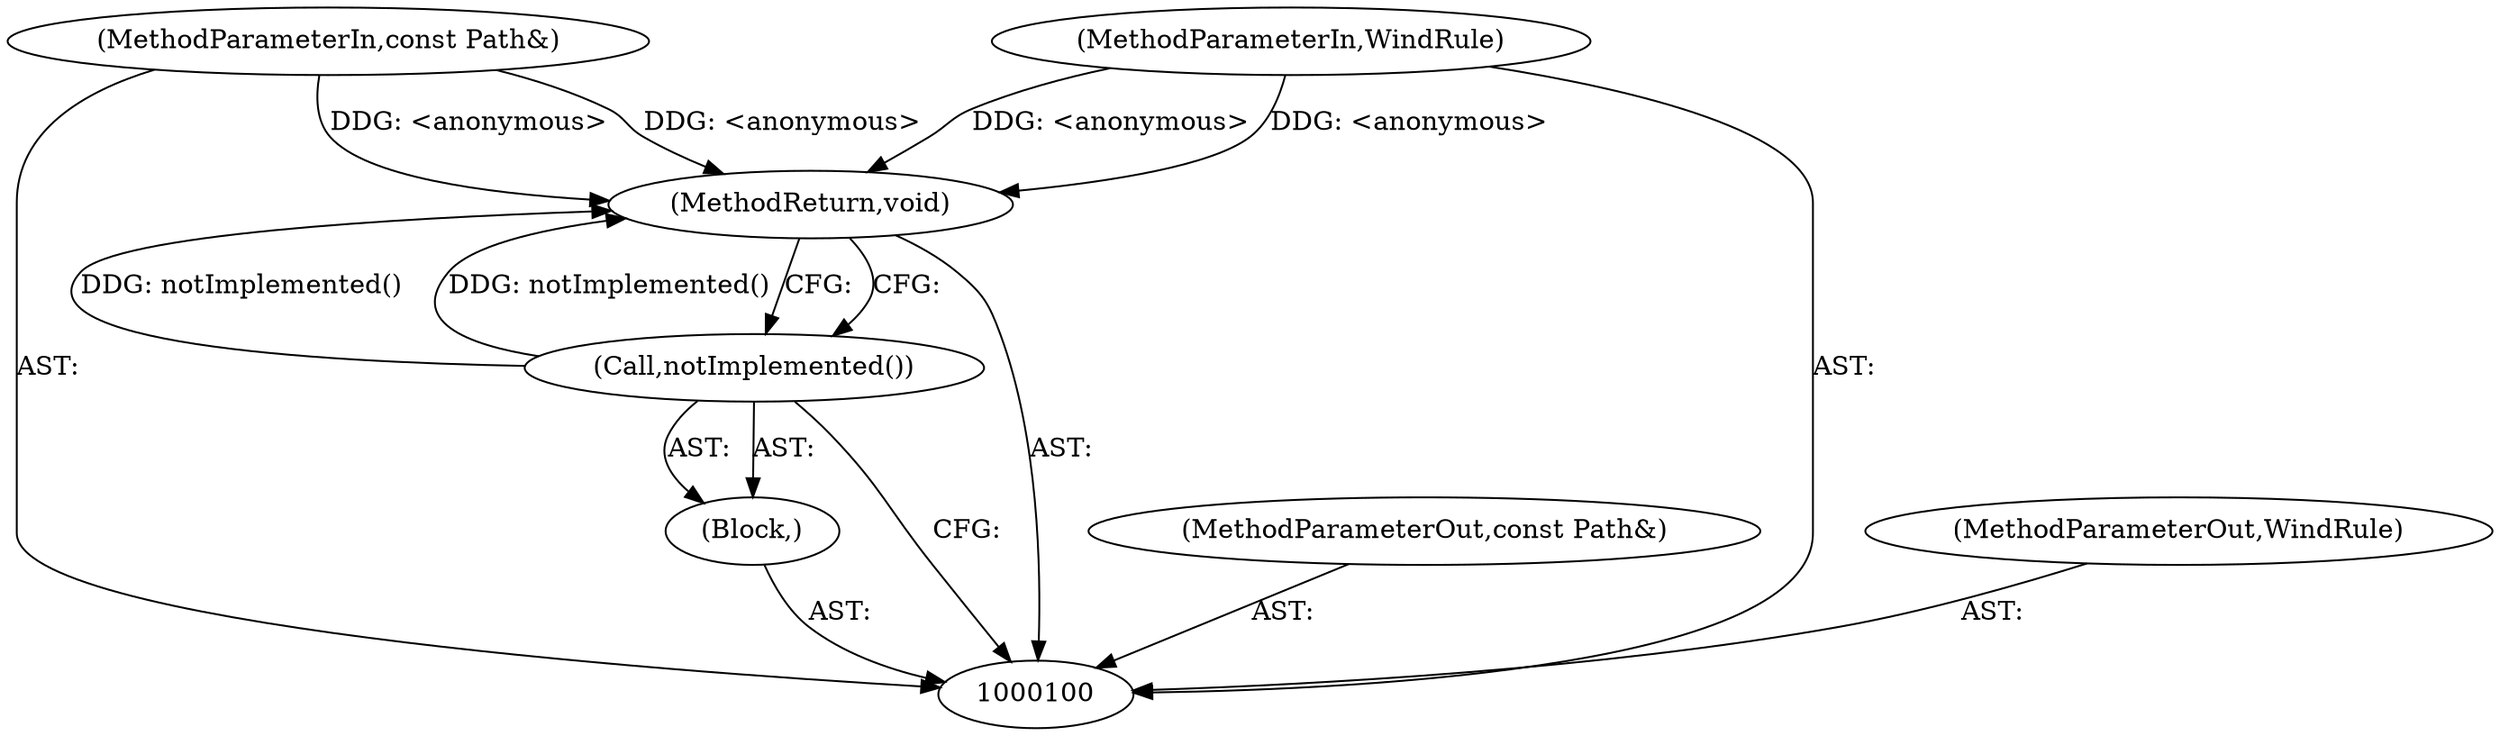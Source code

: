 digraph "1_Chrome_adb3498ca0b69561d8c6b60bab641de4b0e37dbf_3" {
"1000105" [label="(MethodReturn,void)"];
"1000101" [label="(MethodParameterIn,const Path&)"];
"1000113" [label="(MethodParameterOut,const Path&)"];
"1000102" [label="(MethodParameterIn,WindRule)"];
"1000114" [label="(MethodParameterOut,WindRule)"];
"1000103" [label="(Block,)"];
"1000104" [label="(Call,notImplemented())"];
"1000105" -> "1000100"  [label="AST: "];
"1000105" -> "1000104"  [label="CFG: "];
"1000104" -> "1000105"  [label="DDG: notImplemented()"];
"1000102" -> "1000105"  [label="DDG: <anonymous>"];
"1000101" -> "1000105"  [label="DDG: <anonymous>"];
"1000101" -> "1000100"  [label="AST: "];
"1000101" -> "1000105"  [label="DDG: <anonymous>"];
"1000113" -> "1000100"  [label="AST: "];
"1000102" -> "1000100"  [label="AST: "];
"1000102" -> "1000105"  [label="DDG: <anonymous>"];
"1000114" -> "1000100"  [label="AST: "];
"1000103" -> "1000100"  [label="AST: "];
"1000104" -> "1000103"  [label="AST: "];
"1000104" -> "1000103"  [label="AST: "];
"1000104" -> "1000100"  [label="CFG: "];
"1000105" -> "1000104"  [label="CFG: "];
"1000104" -> "1000105"  [label="DDG: notImplemented()"];
}
